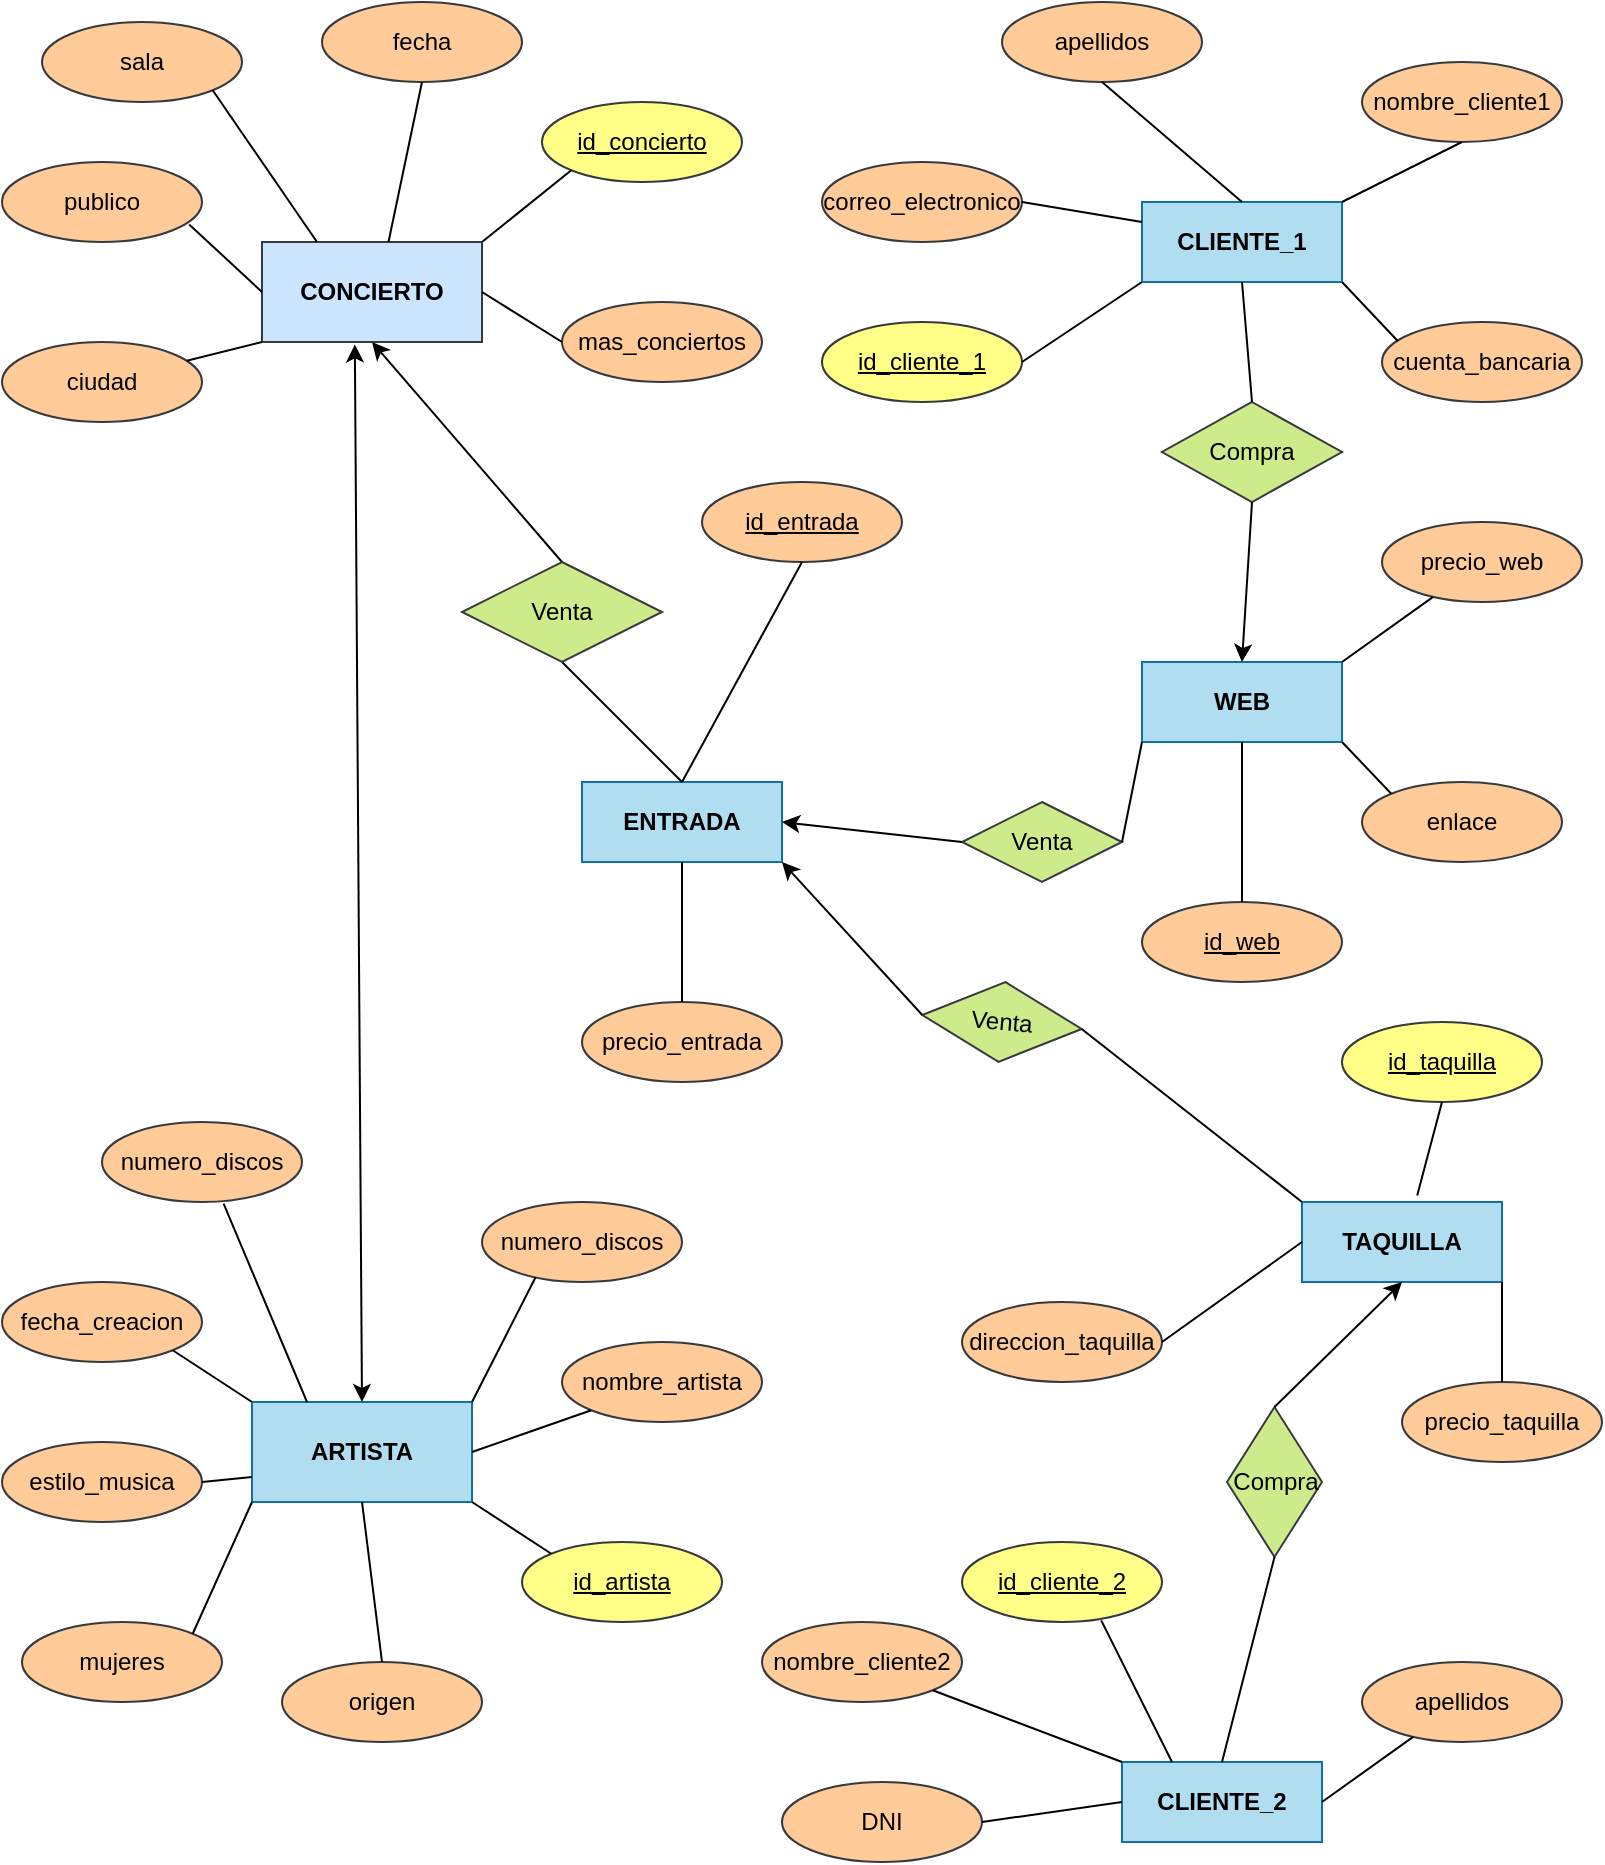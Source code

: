 <mxfile version="20.5.3" type="github">
  <diagram id="R2lEEEUBdFMjLlhIrx00" name="Page-1">
    <mxGraphModel dx="997" dy="548" grid="1" gridSize="10" guides="1" tooltips="1" connect="1" arrows="1" fold="1" page="1" pageScale="1" pageWidth="827" pageHeight="1169" math="0" shadow="0" extFonts="Permanent Marker^https://fonts.googleapis.com/css?family=Permanent+Marker">
      <root>
        <mxCell id="0" />
        <mxCell id="1" parent="0" />
        <mxCell id="NBDxM_wY0cQF07R7vqF3-1" value="&lt;b&gt;CONCIERTO&lt;/b&gt;" style="whiteSpace=wrap;html=1;align=center;fillColor=#cce5ff;strokeColor=#36393d;" parent="1" vertex="1">
          <mxGeometry x="150" y="160" width="110" height="50" as="geometry" />
        </mxCell>
        <mxCell id="NBDxM_wY0cQF07R7vqF3-3" value="ciudad" style="ellipse;whiteSpace=wrap;html=1;align=center;fillColor=#ffcc99;strokeColor=#36393d;" parent="1" vertex="1">
          <mxGeometry x="20" y="210" width="100" height="40" as="geometry" />
        </mxCell>
        <mxCell id="NBDxM_wY0cQF07R7vqF3-4" value="id_concierto" style="ellipse;whiteSpace=wrap;html=1;align=center;fontStyle=4;fillColor=#ffff88;strokeColor=#36393d;" parent="1" vertex="1">
          <mxGeometry x="290" y="90" width="100" height="40" as="geometry" />
        </mxCell>
        <mxCell id="NBDxM_wY0cQF07R7vqF3-5" value="fecha" style="ellipse;whiteSpace=wrap;html=1;align=center;fillColor=#ffcc99;strokeColor=#36393d;" parent="1" vertex="1">
          <mxGeometry x="180" y="40" width="100" height="40" as="geometry" />
        </mxCell>
        <mxCell id="NBDxM_wY0cQF07R7vqF3-7" value="sala" style="ellipse;whiteSpace=wrap;html=1;align=center;fillColor=#ffcc99;strokeColor=#36393d;" parent="1" vertex="1">
          <mxGeometry x="40" y="50" width="100" height="40" as="geometry" />
        </mxCell>
        <mxCell id="NBDxM_wY0cQF07R7vqF3-8" value="publico" style="ellipse;whiteSpace=wrap;html=1;align=center;fillColor=#ffcc99;strokeColor=#36393d;" parent="1" vertex="1">
          <mxGeometry x="20" y="120" width="100" height="40" as="geometry" />
        </mxCell>
        <mxCell id="NBDxM_wY0cQF07R7vqF3-9" value="mas_conciertos" style="ellipse;whiteSpace=wrap;html=1;align=center;fillColor=#ffcc99;strokeColor=#36393d;" parent="1" vertex="1">
          <mxGeometry x="300" y="190" width="100" height="40" as="geometry" />
        </mxCell>
        <mxCell id="NBDxM_wY0cQF07R7vqF3-10" value="&lt;b&gt;ARTISTA&lt;/b&gt;" style="whiteSpace=wrap;html=1;align=center;fillColor=#b1ddf0;strokeColor=#10739e;" parent="1" vertex="1">
          <mxGeometry x="145" y="740" width="110" height="50" as="geometry" />
        </mxCell>
        <mxCell id="NBDxM_wY0cQF07R7vqF3-11" value="&lt;u&gt;id_artista&lt;/u&gt;" style="ellipse;whiteSpace=wrap;html=1;align=center;fillColor=#ffff88;strokeColor=#36393d;" parent="1" vertex="1">
          <mxGeometry x="280" y="810" width="100" height="40" as="geometry" />
        </mxCell>
        <mxCell id="NBDxM_wY0cQF07R7vqF3-12" value="nombre_artista" style="ellipse;whiteSpace=wrap;html=1;align=center;fillColor=#ffcc99;strokeColor=#36393d;" parent="1" vertex="1">
          <mxGeometry x="300" y="710" width="100" height="40" as="geometry" />
        </mxCell>
        <mxCell id="NBDxM_wY0cQF07R7vqF3-18" value="origen" style="ellipse;whiteSpace=wrap;html=1;align=center;fillColor=#ffcc99;strokeColor=#36393d;" parent="1" vertex="1">
          <mxGeometry x="160" y="870" width="100" height="40" as="geometry" />
        </mxCell>
        <mxCell id="NBDxM_wY0cQF07R7vqF3-22" value="numero_discos" style="ellipse;whiteSpace=wrap;html=1;align=center;fillColor=#ffcc99;strokeColor=#36393d;" parent="1" vertex="1">
          <mxGeometry x="70" y="600" width="100" height="40" as="geometry" />
        </mxCell>
        <mxCell id="NBDxM_wY0cQF07R7vqF3-23" value="fecha_creacion" style="ellipse;whiteSpace=wrap;html=1;align=center;fillColor=#ffcc99;strokeColor=#36393d;" parent="1" vertex="1">
          <mxGeometry x="20" y="680" width="100" height="40" as="geometry" />
        </mxCell>
        <mxCell id="NBDxM_wY0cQF07R7vqF3-24" value="mujeres" style="ellipse;whiteSpace=wrap;html=1;align=center;fillColor=#ffcc99;strokeColor=#36393d;" parent="1" vertex="1">
          <mxGeometry x="30" y="850" width="100" height="40" as="geometry" />
        </mxCell>
        <mxCell id="NBDxM_wY0cQF07R7vqF3-25" value="estilo_musica" style="ellipse;whiteSpace=wrap;html=1;align=center;fillColor=#ffcc99;strokeColor=#36393d;" parent="1" vertex="1">
          <mxGeometry x="20" y="760" width="100" height="40" as="geometry" />
        </mxCell>
        <mxCell id="NBDxM_wY0cQF07R7vqF3-26" value="numero_discos" style="ellipse;whiteSpace=wrap;html=1;align=center;fillColor=#ffcc99;strokeColor=#36393d;" parent="1" vertex="1">
          <mxGeometry x="260" y="640" width="100" height="40" as="geometry" />
        </mxCell>
        <mxCell id="NBDxM_wY0cQF07R7vqF3-39" value="" style="endArrow=none;html=1;rounded=0;exitX=0.575;exitY=0;exitDx=0;exitDy=0;exitPerimeter=0;entryX=0.5;entryY=1;entryDx=0;entryDy=0;" parent="1" source="NBDxM_wY0cQF07R7vqF3-1" target="NBDxM_wY0cQF07R7vqF3-5" edge="1">
          <mxGeometry width="50" height="50" relative="1" as="geometry">
            <mxPoint x="160" y="120" as="sourcePoint" />
            <mxPoint x="210" y="70" as="targetPoint" />
          </mxGeometry>
        </mxCell>
        <mxCell id="NBDxM_wY0cQF07R7vqF3-40" value="" style="endArrow=none;html=1;rounded=0;entryX=0.25;entryY=0;entryDx=0;entryDy=0;exitX=1;exitY=1;exitDx=0;exitDy=0;" parent="1" source="NBDxM_wY0cQF07R7vqF3-7" target="NBDxM_wY0cQF07R7vqF3-1" edge="1">
          <mxGeometry width="50" height="50" relative="1" as="geometry">
            <mxPoint x="130" y="110" as="sourcePoint" />
            <mxPoint x="220" y="80" as="targetPoint" />
          </mxGeometry>
        </mxCell>
        <mxCell id="NBDxM_wY0cQF07R7vqF3-41" value="" style="endArrow=none;html=1;rounded=0;entryX=0;entryY=1;entryDx=0;entryDy=0;exitX=1;exitY=0;exitDx=0;exitDy=0;" parent="1" source="NBDxM_wY0cQF07R7vqF3-1" target="NBDxM_wY0cQF07R7vqF3-4" edge="1">
          <mxGeometry width="50" height="50" relative="1" as="geometry">
            <mxPoint x="260" y="120" as="sourcePoint" />
            <mxPoint x="230" y="90" as="targetPoint" />
          </mxGeometry>
        </mxCell>
        <mxCell id="NBDxM_wY0cQF07R7vqF3-42" value="" style="endArrow=none;html=1;rounded=0;exitX=1;exitY=0.5;exitDx=0;exitDy=0;entryX=0;entryY=0.5;entryDx=0;entryDy=0;" parent="1" source="NBDxM_wY0cQF07R7vqF3-1" target="NBDxM_wY0cQF07R7vqF3-9" edge="1">
          <mxGeometry width="50" height="50" relative="1" as="geometry">
            <mxPoint x="243.25" y="150" as="sourcePoint" />
            <mxPoint x="240" y="100" as="targetPoint" />
          </mxGeometry>
        </mxCell>
        <mxCell id="NBDxM_wY0cQF07R7vqF3-43" value="" style="endArrow=none;html=1;rounded=0;exitX=0;exitY=0.5;exitDx=0;exitDy=0;entryX=0.936;entryY=0.78;entryDx=0;entryDy=0;entryPerimeter=0;" parent="1" source="NBDxM_wY0cQF07R7vqF3-1" target="NBDxM_wY0cQF07R7vqF3-8" edge="1">
          <mxGeometry width="50" height="50" relative="1" as="geometry">
            <mxPoint x="253.25" y="160" as="sourcePoint" />
            <mxPoint x="250" y="110" as="targetPoint" />
          </mxGeometry>
        </mxCell>
        <mxCell id="NBDxM_wY0cQF07R7vqF3-44" value="" style="endArrow=none;html=1;rounded=0;entryX=0;entryY=1;entryDx=0;entryDy=0;" parent="1" source="NBDxM_wY0cQF07R7vqF3-3" target="NBDxM_wY0cQF07R7vqF3-1" edge="1">
          <mxGeometry width="50" height="50" relative="1" as="geometry">
            <mxPoint x="263.25" y="170" as="sourcePoint" />
            <mxPoint x="260" y="120" as="targetPoint" />
          </mxGeometry>
        </mxCell>
        <mxCell id="NBDxM_wY0cQF07R7vqF3-53" value="" style="endArrow=none;html=1;rounded=0;entryX=0.268;entryY=0.94;entryDx=0;entryDy=0;entryPerimeter=0;exitX=1;exitY=0;exitDx=0;exitDy=0;" parent="1" source="NBDxM_wY0cQF07R7vqF3-10" target="NBDxM_wY0cQF07R7vqF3-26" edge="1">
          <mxGeometry width="50" height="50" relative="1" as="geometry">
            <mxPoint x="330" y="710" as="sourcePoint" />
            <mxPoint x="380" y="660" as="targetPoint" />
          </mxGeometry>
        </mxCell>
        <mxCell id="NBDxM_wY0cQF07R7vqF3-54" value="" style="endArrow=none;html=1;rounded=0;exitX=1;exitY=0.5;exitDx=0;exitDy=0;entryX=0;entryY=1;entryDx=0;entryDy=0;" parent="1" source="NBDxM_wY0cQF07R7vqF3-10" target="NBDxM_wY0cQF07R7vqF3-12" edge="1">
          <mxGeometry width="50" height="50" relative="1" as="geometry">
            <mxPoint x="330" y="710" as="sourcePoint" />
            <mxPoint x="380" y="660" as="targetPoint" />
          </mxGeometry>
        </mxCell>
        <mxCell id="NBDxM_wY0cQF07R7vqF3-55" value="" style="endArrow=none;html=1;rounded=0;entryX=0;entryY=0;entryDx=0;entryDy=0;exitX=1;exitY=1;exitDx=0;exitDy=0;" parent="1" source="NBDxM_wY0cQF07R7vqF3-10" target="NBDxM_wY0cQF07R7vqF3-11" edge="1">
          <mxGeometry width="50" height="50" relative="1" as="geometry">
            <mxPoint x="330" y="710" as="sourcePoint" />
            <mxPoint x="380" y="660" as="targetPoint" />
          </mxGeometry>
        </mxCell>
        <mxCell id="NBDxM_wY0cQF07R7vqF3-56" value="" style="endArrow=none;html=1;rounded=0;entryX=0.5;entryY=0;entryDx=0;entryDy=0;exitX=0.5;exitY=1;exitDx=0;exitDy=0;" parent="1" source="NBDxM_wY0cQF07R7vqF3-10" target="NBDxM_wY0cQF07R7vqF3-18" edge="1">
          <mxGeometry width="50" height="50" relative="1" as="geometry">
            <mxPoint x="330" y="710" as="sourcePoint" />
            <mxPoint x="380" y="660" as="targetPoint" />
          </mxGeometry>
        </mxCell>
        <mxCell id="NBDxM_wY0cQF07R7vqF3-57" value="" style="endArrow=none;html=1;rounded=0;entryX=0.608;entryY=1.02;entryDx=0;entryDy=0;entryPerimeter=0;exitX=0.25;exitY=0;exitDx=0;exitDy=0;" parent="1" source="NBDxM_wY0cQF07R7vqF3-10" target="NBDxM_wY0cQF07R7vqF3-22" edge="1">
          <mxGeometry width="50" height="50" relative="1" as="geometry">
            <mxPoint x="330" y="710" as="sourcePoint" />
            <mxPoint x="380" y="660" as="targetPoint" />
          </mxGeometry>
        </mxCell>
        <mxCell id="NBDxM_wY0cQF07R7vqF3-58" value="" style="endArrow=none;html=1;rounded=0;entryX=1;entryY=1;entryDx=0;entryDy=0;exitX=0;exitY=0;exitDx=0;exitDy=0;" parent="1" source="NBDxM_wY0cQF07R7vqF3-10" target="NBDxM_wY0cQF07R7vqF3-23" edge="1">
          <mxGeometry width="50" height="50" relative="1" as="geometry">
            <mxPoint x="330" y="710" as="sourcePoint" />
            <mxPoint x="380" y="660" as="targetPoint" />
          </mxGeometry>
        </mxCell>
        <mxCell id="NBDxM_wY0cQF07R7vqF3-59" value="" style="endArrow=none;html=1;rounded=0;entryX=1;entryY=0.5;entryDx=0;entryDy=0;exitX=0;exitY=0.75;exitDx=0;exitDy=0;" parent="1" source="NBDxM_wY0cQF07R7vqF3-10" target="NBDxM_wY0cQF07R7vqF3-25" edge="1">
          <mxGeometry width="50" height="50" relative="1" as="geometry">
            <mxPoint x="330" y="710" as="sourcePoint" />
            <mxPoint x="380" y="660" as="targetPoint" />
          </mxGeometry>
        </mxCell>
        <mxCell id="NBDxM_wY0cQF07R7vqF3-60" value="" style="endArrow=none;html=1;rounded=0;entryX=1;entryY=0;entryDx=0;entryDy=0;exitX=0;exitY=1;exitDx=0;exitDy=0;" parent="1" source="NBDxM_wY0cQF07R7vqF3-10" target="NBDxM_wY0cQF07R7vqF3-24" edge="1">
          <mxGeometry width="50" height="50" relative="1" as="geometry">
            <mxPoint x="330" y="710" as="sourcePoint" />
            <mxPoint x="380" y="660" as="targetPoint" />
          </mxGeometry>
        </mxCell>
        <mxCell id="NBDxM_wY0cQF07R7vqF3-61" value="&lt;b&gt;ENTRADA&lt;/b&gt;" style="whiteSpace=wrap;html=1;align=center;fillColor=#b1ddf0;strokeColor=#10739e;" parent="1" vertex="1">
          <mxGeometry x="310" y="430" width="100" height="40" as="geometry" />
        </mxCell>
        <mxCell id="NBDxM_wY0cQF07R7vqF3-62" value="id_entrada" style="ellipse;whiteSpace=wrap;html=1;align=center;fontStyle=4;fillColor=#ffcc99;strokeColor=#36393d;" parent="1" vertex="1">
          <mxGeometry x="370" y="280" width="100" height="40" as="geometry" />
        </mxCell>
        <mxCell id="NBDxM_wY0cQF07R7vqF3-63" value="precio_entrada" style="ellipse;whiteSpace=wrap;html=1;align=center;fillColor=#ffcc99;strokeColor=#36393d;" parent="1" vertex="1">
          <mxGeometry x="310" y="540" width="100" height="40" as="geometry" />
        </mxCell>
        <mxCell id="NBDxM_wY0cQF07R7vqF3-64" value="" style="endArrow=none;html=1;rounded=0;entryX=0.5;entryY=1;entryDx=0;entryDy=0;exitX=0.5;exitY=0;exitDx=0;exitDy=0;" parent="1" source="NBDxM_wY0cQF07R7vqF3-61" target="NBDxM_wY0cQF07R7vqF3-62" edge="1">
          <mxGeometry width="50" height="50" relative="1" as="geometry">
            <mxPoint x="300" y="510" as="sourcePoint" />
            <mxPoint x="350" y="460" as="targetPoint" />
          </mxGeometry>
        </mxCell>
        <mxCell id="NBDxM_wY0cQF07R7vqF3-66" value="" style="endArrow=none;html=1;rounded=0;entryX=0.5;entryY=1;entryDx=0;entryDy=0;exitX=0.5;exitY=0;exitDx=0;exitDy=0;" parent="1" source="NBDxM_wY0cQF07R7vqF3-63" target="NBDxM_wY0cQF07R7vqF3-61" edge="1">
          <mxGeometry width="50" height="50" relative="1" as="geometry">
            <mxPoint x="300" y="510" as="sourcePoint" />
            <mxPoint x="350" y="460" as="targetPoint" />
          </mxGeometry>
        </mxCell>
        <mxCell id="NBDxM_wY0cQF07R7vqF3-68" value="" style="endArrow=none;html=1;rounded=0;exitX=0.5;exitY=0;exitDx=0;exitDy=0;entryX=0.5;entryY=1;entryDx=0;entryDy=0;" parent="1" source="NBDxM_wY0cQF07R7vqF3-61" target="NBDxM_wY0cQF07R7vqF3-74" edge="1">
          <mxGeometry width="50" height="50" relative="1" as="geometry">
            <mxPoint x="360" y="420" as="sourcePoint" />
            <mxPoint x="199.749" y="349.749" as="targetPoint" />
          </mxGeometry>
        </mxCell>
        <mxCell id="NBDxM_wY0cQF07R7vqF3-69" value="" style="endArrow=classic;html=1;rounded=0;exitX=0.5;exitY=0;exitDx=0;exitDy=0;entryX=0.5;entryY=1;entryDx=0;entryDy=0;" parent="1" source="NBDxM_wY0cQF07R7vqF3-74" target="NBDxM_wY0cQF07R7vqF3-1" edge="1">
          <mxGeometry width="50" height="50" relative="1" as="geometry">
            <mxPoint x="157.322" y="342.678" as="sourcePoint" />
            <mxPoint x="490" y="360" as="targetPoint" />
          </mxGeometry>
        </mxCell>
        <mxCell id="NBDxM_wY0cQF07R7vqF3-70" value="&lt;b&gt;WEB&lt;/b&gt;" style="whiteSpace=wrap;html=1;align=center;fillColor=#b1ddf0;strokeColor=#10739e;" parent="1" vertex="1">
          <mxGeometry x="590" y="370" width="100" height="40" as="geometry" />
        </mxCell>
        <mxCell id="NBDxM_wY0cQF07R7vqF3-73" value="&lt;b&gt;TAQUILLA&lt;/b&gt;" style="whiteSpace=wrap;html=1;align=center;fillColor=#b1ddf0;strokeColor=#10739e;" parent="1" vertex="1">
          <mxGeometry x="670" y="640" width="100" height="40" as="geometry" />
        </mxCell>
        <mxCell id="NBDxM_wY0cQF07R7vqF3-74" value="Venta" style="shape=rhombus;perimeter=rhombusPerimeter;whiteSpace=wrap;html=1;align=center;direction=east;fillColor=#cdeb8b;strokeColor=#36393d;" parent="1" vertex="1">
          <mxGeometry x="250" y="320" width="100" height="50" as="geometry" />
        </mxCell>
        <mxCell id="NBDxM_wY0cQF07R7vqF3-75" value="" style="endArrow=classic;startArrow=classic;html=1;rounded=0;entryX=0.422;entryY=1.024;entryDx=0;entryDy=0;entryPerimeter=0;exitX=0.5;exitY=0;exitDx=0;exitDy=0;" parent="1" source="NBDxM_wY0cQF07R7vqF3-10" target="NBDxM_wY0cQF07R7vqF3-1" edge="1">
          <mxGeometry width="50" height="50" relative="1" as="geometry">
            <mxPoint x="210" y="550" as="sourcePoint" />
            <mxPoint x="490" y="360" as="targetPoint" />
            <Array as="points" />
          </mxGeometry>
        </mxCell>
        <mxCell id="NBDxM_wY0cQF07R7vqF3-77" value="enlace" style="ellipse;whiteSpace=wrap;html=1;align=center;fillColor=#ffcc99;strokeColor=#36393d;" parent="1" vertex="1">
          <mxGeometry x="700" y="430" width="100" height="40" as="geometry" />
        </mxCell>
        <mxCell id="NBDxM_wY0cQF07R7vqF3-78" value="id_web" style="ellipse;whiteSpace=wrap;html=1;align=center;fontStyle=4;fillColor=#ffcc99;strokeColor=#36393d;" parent="1" vertex="1">
          <mxGeometry x="590" y="490" width="100" height="40" as="geometry" />
        </mxCell>
        <mxCell id="NBDxM_wY0cQF07R7vqF3-79" value="precio_web" style="ellipse;whiteSpace=wrap;html=1;align=center;fillColor=#ffcc99;strokeColor=#36393d;" parent="1" vertex="1">
          <mxGeometry x="710" y="300" width="100" height="40" as="geometry" />
        </mxCell>
        <mxCell id="NBDxM_wY0cQF07R7vqF3-80" value="&lt;b&gt;CLIENTE_1&lt;/b&gt;" style="whiteSpace=wrap;html=1;align=center;fillColor=#b1ddf0;strokeColor=#10739e;" parent="1" vertex="1">
          <mxGeometry x="590" y="140" width="100" height="40" as="geometry" />
        </mxCell>
        <mxCell id="NBDxM_wY0cQF07R7vqF3-81" value="&lt;u&gt;id_cliente_1&lt;/u&gt;" style="ellipse;whiteSpace=wrap;html=1;align=center;fillColor=#ffff88;strokeColor=#36393d;" parent="1" vertex="1">
          <mxGeometry x="430" y="200" width="100" height="40" as="geometry" />
        </mxCell>
        <mxCell id="NBDxM_wY0cQF07R7vqF3-82" value="nombre_cliente1" style="ellipse;whiteSpace=wrap;html=1;align=center;fillColor=#ffcc99;strokeColor=#36393d;" parent="1" vertex="1">
          <mxGeometry x="700" y="70" width="100" height="40" as="geometry" />
        </mxCell>
        <mxCell id="NBDxM_wY0cQF07R7vqF3-83" value="apellidos" style="ellipse;whiteSpace=wrap;html=1;align=center;fillColor=#ffcc99;strokeColor=#36393d;" parent="1" vertex="1">
          <mxGeometry x="520" y="40" width="100" height="40" as="geometry" />
        </mxCell>
        <mxCell id="NBDxM_wY0cQF07R7vqF3-84" value="correo_electronico" style="ellipse;whiteSpace=wrap;html=1;align=center;fillColor=#ffcc99;strokeColor=#36393d;" parent="1" vertex="1">
          <mxGeometry x="430" y="120" width="100" height="40" as="geometry" />
        </mxCell>
        <mxCell id="NBDxM_wY0cQF07R7vqF3-85" value="cuenta_bancaria" style="ellipse;whiteSpace=wrap;html=1;align=center;fillColor=#ffcc99;strokeColor=#36393d;" parent="1" vertex="1">
          <mxGeometry x="710" y="200" width="100" height="40" as="geometry" />
        </mxCell>
        <mxCell id="NBDxM_wY0cQF07R7vqF3-86" value="Compra" style="shape=rhombus;perimeter=rhombusPerimeter;whiteSpace=wrap;html=1;align=center;fillColor=#cdeb8b;strokeColor=#36393d;" parent="1" vertex="1">
          <mxGeometry x="600" y="240" width="90" height="50" as="geometry" />
        </mxCell>
        <mxCell id="NBDxM_wY0cQF07R7vqF3-87" value="Compra" style="shape=rhombus;perimeter=rhombusPerimeter;whiteSpace=wrap;html=1;align=center;fillColor=#cdeb8b;strokeColor=#36393d;direction=south;" parent="1" vertex="1">
          <mxGeometry x="632.5" y="742.5" width="47.5" height="75" as="geometry" />
        </mxCell>
        <mxCell id="NBDxM_wY0cQF07R7vqF3-88" value="" style="endArrow=classic;html=1;rounded=0;entryX=0.5;entryY=0;entryDx=0;entryDy=0;exitX=0.5;exitY=1;exitDx=0;exitDy=0;" parent="1" source="NBDxM_wY0cQF07R7vqF3-86" target="NBDxM_wY0cQF07R7vqF3-70" edge="1">
          <mxGeometry width="50" height="50" relative="1" as="geometry">
            <mxPoint x="440" y="410" as="sourcePoint" />
            <mxPoint x="490" y="360" as="targetPoint" />
          </mxGeometry>
        </mxCell>
        <mxCell id="NBDxM_wY0cQF07R7vqF3-89" value="" style="endArrow=none;html=1;rounded=0;entryX=0.5;entryY=0;entryDx=0;entryDy=0;exitX=0.5;exitY=1;exitDx=0;exitDy=0;" parent="1" source="NBDxM_wY0cQF07R7vqF3-80" target="NBDxM_wY0cQF07R7vqF3-86" edge="1">
          <mxGeometry width="50" height="50" relative="1" as="geometry">
            <mxPoint x="440" y="410" as="sourcePoint" />
            <mxPoint x="490" y="360" as="targetPoint" />
          </mxGeometry>
        </mxCell>
        <mxCell id="NBDxM_wY0cQF07R7vqF3-90" value="Venta" style="shape=rhombus;perimeter=rhombusPerimeter;whiteSpace=wrap;html=1;align=center;fillColor=#cdeb8b;strokeColor=#36393d;" parent="1" vertex="1">
          <mxGeometry x="500" y="440" width="80" height="40" as="geometry" />
        </mxCell>
        <mxCell id="NBDxM_wY0cQF07R7vqF3-91" value="" style="endArrow=classic;html=1;rounded=0;entryX=1;entryY=0.5;entryDx=0;entryDy=0;exitX=0;exitY=0.5;exitDx=0;exitDy=0;" parent="1" source="NBDxM_wY0cQF07R7vqF3-90" target="NBDxM_wY0cQF07R7vqF3-61" edge="1">
          <mxGeometry width="50" height="50" relative="1" as="geometry">
            <mxPoint x="440" y="410" as="sourcePoint" />
            <mxPoint x="490" y="360" as="targetPoint" />
          </mxGeometry>
        </mxCell>
        <mxCell id="NBDxM_wY0cQF07R7vqF3-92" value="" style="endArrow=none;html=1;rounded=0;entryX=0;entryY=1;entryDx=0;entryDy=0;exitX=1;exitY=0.5;exitDx=0;exitDy=0;" parent="1" source="NBDxM_wY0cQF07R7vqF3-90" target="NBDxM_wY0cQF07R7vqF3-70" edge="1">
          <mxGeometry width="50" height="50" relative="1" as="geometry">
            <mxPoint x="440" y="410" as="sourcePoint" />
            <mxPoint x="490" y="360" as="targetPoint" />
          </mxGeometry>
        </mxCell>
        <mxCell id="w8fheOZIZ27Owt96-5lD-1" value="" style="endArrow=none;html=1;rounded=0;entryX=1;entryY=0;entryDx=0;entryDy=0;" edge="1" parent="1" source="NBDxM_wY0cQF07R7vqF3-79" target="NBDxM_wY0cQF07R7vqF3-70">
          <mxGeometry relative="1" as="geometry">
            <mxPoint x="340" y="390" as="sourcePoint" />
            <mxPoint x="500" y="390" as="targetPoint" />
          </mxGeometry>
        </mxCell>
        <mxCell id="w8fheOZIZ27Owt96-5lD-2" value="" style="endArrow=none;html=1;rounded=0;entryX=0;entryY=0;entryDx=0;entryDy=0;exitX=1;exitY=1;exitDx=0;exitDy=0;" edge="1" parent="1" source="NBDxM_wY0cQF07R7vqF3-70" target="NBDxM_wY0cQF07R7vqF3-77">
          <mxGeometry relative="1" as="geometry">
            <mxPoint x="340" y="490" as="sourcePoint" />
            <mxPoint x="500" y="490" as="targetPoint" />
          </mxGeometry>
        </mxCell>
        <mxCell id="w8fheOZIZ27Owt96-5lD-4" value="" style="endArrow=none;html=1;rounded=0;entryX=0.5;entryY=0;entryDx=0;entryDy=0;exitX=0.5;exitY=1;exitDx=0;exitDy=0;" edge="1" parent="1" source="NBDxM_wY0cQF07R7vqF3-83" target="NBDxM_wY0cQF07R7vqF3-80">
          <mxGeometry width="50" height="50" relative="1" as="geometry">
            <mxPoint x="590" y="80" as="sourcePoint" />
            <mxPoint x="450" y="260" as="targetPoint" />
          </mxGeometry>
        </mxCell>
        <mxCell id="w8fheOZIZ27Owt96-5lD-5" value="" style="endArrow=none;html=1;rounded=0;entryX=0.5;entryY=1;entryDx=0;entryDy=0;exitX=1;exitY=0;exitDx=0;exitDy=0;" edge="1" parent="1" source="NBDxM_wY0cQF07R7vqF3-80" target="NBDxM_wY0cQF07R7vqF3-82">
          <mxGeometry width="50" height="50" relative="1" as="geometry">
            <mxPoint x="400" y="310" as="sourcePoint" />
            <mxPoint x="450" y="260" as="targetPoint" />
          </mxGeometry>
        </mxCell>
        <mxCell id="w8fheOZIZ27Owt96-5lD-6" value="" style="endArrow=none;html=1;rounded=0;entryX=0;entryY=0.25;entryDx=0;entryDy=0;exitX=1;exitY=0.5;exitDx=0;exitDy=0;" edge="1" parent="1" source="NBDxM_wY0cQF07R7vqF3-84" target="NBDxM_wY0cQF07R7vqF3-80">
          <mxGeometry width="50" height="50" relative="1" as="geometry">
            <mxPoint x="400" y="310" as="sourcePoint" />
            <mxPoint x="450" y="260" as="targetPoint" />
          </mxGeometry>
        </mxCell>
        <mxCell id="w8fheOZIZ27Owt96-5lD-7" value="" style="endArrow=none;html=1;rounded=0;entryX=0.08;entryY=0.24;entryDx=0;entryDy=0;exitX=1;exitY=1;exitDx=0;exitDy=0;entryPerimeter=0;" edge="1" parent="1" source="NBDxM_wY0cQF07R7vqF3-80" target="NBDxM_wY0cQF07R7vqF3-85">
          <mxGeometry width="50" height="50" relative="1" as="geometry">
            <mxPoint x="400" y="310" as="sourcePoint" />
            <mxPoint x="450" y="260" as="targetPoint" />
          </mxGeometry>
        </mxCell>
        <mxCell id="w8fheOZIZ27Owt96-5lD-8" value="&lt;b&gt;CLIENTE_2&lt;/b&gt;" style="whiteSpace=wrap;html=1;align=center;fillColor=#b1ddf0;strokeColor=#10739e;" vertex="1" parent="1">
          <mxGeometry x="580" y="920" width="100" height="40" as="geometry" />
        </mxCell>
        <mxCell id="w8fheOZIZ27Owt96-5lD-9" value="Venta" style="shape=rhombus;perimeter=rhombusPerimeter;whiteSpace=wrap;html=1;align=center;direction=east;rotation=5;fillColor=#cdeb8b;strokeColor=#36393d;" vertex="1" parent="1">
          <mxGeometry x="480" y="530" width="80" height="40" as="geometry" />
        </mxCell>
        <mxCell id="w8fheOZIZ27Owt96-5lD-11" value="" style="endArrow=none;html=1;rounded=0;entryX=0;entryY=0;entryDx=0;entryDy=0;exitX=1;exitY=0.5;exitDx=0;exitDy=0;" edge="1" parent="1" source="w8fheOZIZ27Owt96-5lD-9" target="NBDxM_wY0cQF07R7vqF3-73">
          <mxGeometry width="50" height="50" relative="1" as="geometry">
            <mxPoint x="400" y="510" as="sourcePoint" />
            <mxPoint x="450" y="460" as="targetPoint" />
          </mxGeometry>
        </mxCell>
        <mxCell id="w8fheOZIZ27Owt96-5lD-12" value="" style="endArrow=classic;html=1;rounded=0;entryX=1;entryY=1;entryDx=0;entryDy=0;exitX=0;exitY=0.5;exitDx=0;exitDy=0;" edge="1" parent="1" source="w8fheOZIZ27Owt96-5lD-9" target="NBDxM_wY0cQF07R7vqF3-61">
          <mxGeometry width="50" height="50" relative="1" as="geometry">
            <mxPoint x="400" y="610" as="sourcePoint" />
            <mxPoint x="450" y="560" as="targetPoint" />
          </mxGeometry>
        </mxCell>
        <mxCell id="w8fheOZIZ27Owt96-5lD-13" value="" style="endArrow=classic;html=1;rounded=0;entryX=0.5;entryY=1;entryDx=0;entryDy=0;exitX=0;exitY=0.5;exitDx=0;exitDy=0;" edge="1" parent="1" source="NBDxM_wY0cQF07R7vqF3-87" target="NBDxM_wY0cQF07R7vqF3-73">
          <mxGeometry width="50" height="50" relative="1" as="geometry">
            <mxPoint x="400" y="710" as="sourcePoint" />
            <mxPoint x="450" y="660" as="targetPoint" />
          </mxGeometry>
        </mxCell>
        <mxCell id="w8fheOZIZ27Owt96-5lD-14" value="" style="endArrow=none;html=1;rounded=0;entryX=1;entryY=0.5;entryDx=0;entryDy=0;exitX=0.5;exitY=0;exitDx=0;exitDy=0;" edge="1" parent="1" source="w8fheOZIZ27Owt96-5lD-8" target="NBDxM_wY0cQF07R7vqF3-87">
          <mxGeometry width="50" height="50" relative="1" as="geometry">
            <mxPoint x="400" y="710" as="sourcePoint" />
            <mxPoint x="450" y="660" as="targetPoint" />
          </mxGeometry>
        </mxCell>
        <mxCell id="w8fheOZIZ27Owt96-5lD-15" value="id_taquilla" style="ellipse;whiteSpace=wrap;html=1;align=center;fontStyle=4;fillColor=#ffff88;strokeColor=#36393d;" vertex="1" parent="1">
          <mxGeometry x="690" y="550" width="100" height="40" as="geometry" />
        </mxCell>
        <mxCell id="w8fheOZIZ27Owt96-5lD-16" value="direccion_taquilla" style="ellipse;whiteSpace=wrap;html=1;align=center;fillColor=#ffcc99;strokeColor=#36393d;" vertex="1" parent="1">
          <mxGeometry x="500" y="690" width="100" height="40" as="geometry" />
        </mxCell>
        <mxCell id="w8fheOZIZ27Owt96-5lD-17" value="precio_taquilla" style="ellipse;whiteSpace=wrap;html=1;align=center;fillColor=#ffcc99;strokeColor=#36393d;" vertex="1" parent="1">
          <mxGeometry x="720" y="730" width="100" height="40" as="geometry" />
        </mxCell>
        <mxCell id="w8fheOZIZ27Owt96-5lD-18" value="id_cliente_2" style="ellipse;whiteSpace=wrap;html=1;align=center;fontStyle=4;fillColor=#ffff88;strokeColor=#36393d;" vertex="1" parent="1">
          <mxGeometry x="500" y="810" width="100" height="40" as="geometry" />
        </mxCell>
        <mxCell id="w8fheOZIZ27Owt96-5lD-19" value="DNI" style="ellipse;whiteSpace=wrap;html=1;align=center;fillColor=#ffcc99;strokeColor=#36393d;" vertex="1" parent="1">
          <mxGeometry x="410" y="930" width="100" height="40" as="geometry" />
        </mxCell>
        <mxCell id="w8fheOZIZ27Owt96-5lD-20" value="nombre_cliente2" style="ellipse;whiteSpace=wrap;html=1;align=center;fillColor=#ffcc99;strokeColor=#36393d;" vertex="1" parent="1">
          <mxGeometry x="400" y="850" width="100" height="40" as="geometry" />
        </mxCell>
        <mxCell id="w8fheOZIZ27Owt96-5lD-21" value="apellidos" style="ellipse;whiteSpace=wrap;html=1;align=center;fillColor=#ffcc99;strokeColor=#36393d;" vertex="1" parent="1">
          <mxGeometry x="700" y="870" width="100" height="40" as="geometry" />
        </mxCell>
        <mxCell id="w8fheOZIZ27Owt96-5lD-22" value="" style="endArrow=none;html=1;rounded=0;entryX=0.5;entryY=1;entryDx=0;entryDy=0;exitX=0.576;exitY=-0.08;exitDx=0;exitDy=0;exitPerimeter=0;" edge="1" parent="1" source="NBDxM_wY0cQF07R7vqF3-73" target="w8fheOZIZ27Owt96-5lD-15">
          <mxGeometry width="50" height="50" relative="1" as="geometry">
            <mxPoint x="400" y="810" as="sourcePoint" />
            <mxPoint x="450" y="760" as="targetPoint" />
          </mxGeometry>
        </mxCell>
        <mxCell id="w8fheOZIZ27Owt96-5lD-23" value="" style="endArrow=none;html=1;rounded=0;entryX=0;entryY=0.5;entryDx=0;entryDy=0;exitX=1;exitY=0.5;exitDx=0;exitDy=0;" edge="1" parent="1" source="w8fheOZIZ27Owt96-5lD-16" target="NBDxM_wY0cQF07R7vqF3-73">
          <mxGeometry width="50" height="50" relative="1" as="geometry">
            <mxPoint x="400" y="810" as="sourcePoint" />
            <mxPoint x="450" y="760" as="targetPoint" />
          </mxGeometry>
        </mxCell>
        <mxCell id="w8fheOZIZ27Owt96-5lD-24" value="" style="endArrow=none;html=1;rounded=0;entryX=0.5;entryY=0;entryDx=0;entryDy=0;exitX=1;exitY=1;exitDx=0;exitDy=0;" edge="1" parent="1" source="NBDxM_wY0cQF07R7vqF3-73" target="w8fheOZIZ27Owt96-5lD-17">
          <mxGeometry width="50" height="50" relative="1" as="geometry">
            <mxPoint x="400" y="810" as="sourcePoint" />
            <mxPoint x="450" y="760" as="targetPoint" />
          </mxGeometry>
        </mxCell>
        <mxCell id="w8fheOZIZ27Owt96-5lD-25" value="" style="endArrow=none;html=1;rounded=0;entryX=0.696;entryY=0.98;entryDx=0;entryDy=0;entryPerimeter=0;exitX=0.25;exitY=0;exitDx=0;exitDy=0;" edge="1" parent="1" source="w8fheOZIZ27Owt96-5lD-8" target="w8fheOZIZ27Owt96-5lD-18">
          <mxGeometry width="50" height="50" relative="1" as="geometry">
            <mxPoint x="400" y="810" as="sourcePoint" />
            <mxPoint x="450" y="760" as="targetPoint" />
          </mxGeometry>
        </mxCell>
        <mxCell id="w8fheOZIZ27Owt96-5lD-26" value="" style="endArrow=none;html=1;rounded=0;entryX=0;entryY=0.5;entryDx=0;entryDy=0;exitX=1;exitY=0.5;exitDx=0;exitDy=0;" edge="1" parent="1" source="w8fheOZIZ27Owt96-5lD-19" target="w8fheOZIZ27Owt96-5lD-8">
          <mxGeometry width="50" height="50" relative="1" as="geometry">
            <mxPoint x="400" y="810" as="sourcePoint" />
            <mxPoint x="450" y="760" as="targetPoint" />
          </mxGeometry>
        </mxCell>
        <mxCell id="w8fheOZIZ27Owt96-5lD-27" value="" style="endArrow=none;html=1;rounded=0;exitX=1;exitY=0.5;exitDx=0;exitDy=0;" edge="1" parent="1" source="w8fheOZIZ27Owt96-5lD-8" target="w8fheOZIZ27Owt96-5lD-21">
          <mxGeometry width="50" height="50" relative="1" as="geometry">
            <mxPoint x="400" y="810" as="sourcePoint" />
            <mxPoint x="450" y="760" as="targetPoint" />
          </mxGeometry>
        </mxCell>
        <mxCell id="w8fheOZIZ27Owt96-5lD-28" value="" style="endArrow=none;html=1;rounded=0;entryX=0.5;entryY=1;entryDx=0;entryDy=0;exitX=0.5;exitY=0;exitDx=0;exitDy=0;" edge="1" parent="1" source="NBDxM_wY0cQF07R7vqF3-78" target="NBDxM_wY0cQF07R7vqF3-70">
          <mxGeometry width="50" height="50" relative="1" as="geometry">
            <mxPoint x="400" y="510" as="sourcePoint" />
            <mxPoint x="450" y="460" as="targetPoint" />
          </mxGeometry>
        </mxCell>
        <mxCell id="w8fheOZIZ27Owt96-5lD-29" value="" style="endArrow=none;html=1;rounded=0;entryX=0;entryY=1;entryDx=0;entryDy=0;exitX=1;exitY=0.5;exitDx=0;exitDy=0;" edge="1" parent="1" source="NBDxM_wY0cQF07R7vqF3-81" target="NBDxM_wY0cQF07R7vqF3-80">
          <mxGeometry width="50" height="50" relative="1" as="geometry">
            <mxPoint x="400" y="510" as="sourcePoint" />
            <mxPoint x="450" y="460" as="targetPoint" />
          </mxGeometry>
        </mxCell>
        <mxCell id="w8fheOZIZ27Owt96-5lD-30" value="" style="endArrow=none;html=1;rounded=0;exitX=0;exitY=0;exitDx=0;exitDy=0;entryX=1;entryY=1;entryDx=0;entryDy=0;" edge="1" parent="1" source="w8fheOZIZ27Owt96-5lD-8" target="w8fheOZIZ27Owt96-5lD-20">
          <mxGeometry width="50" height="50" relative="1" as="geometry">
            <mxPoint x="400" y="910" as="sourcePoint" />
            <mxPoint x="450" y="860" as="targetPoint" />
          </mxGeometry>
        </mxCell>
      </root>
    </mxGraphModel>
  </diagram>
</mxfile>
